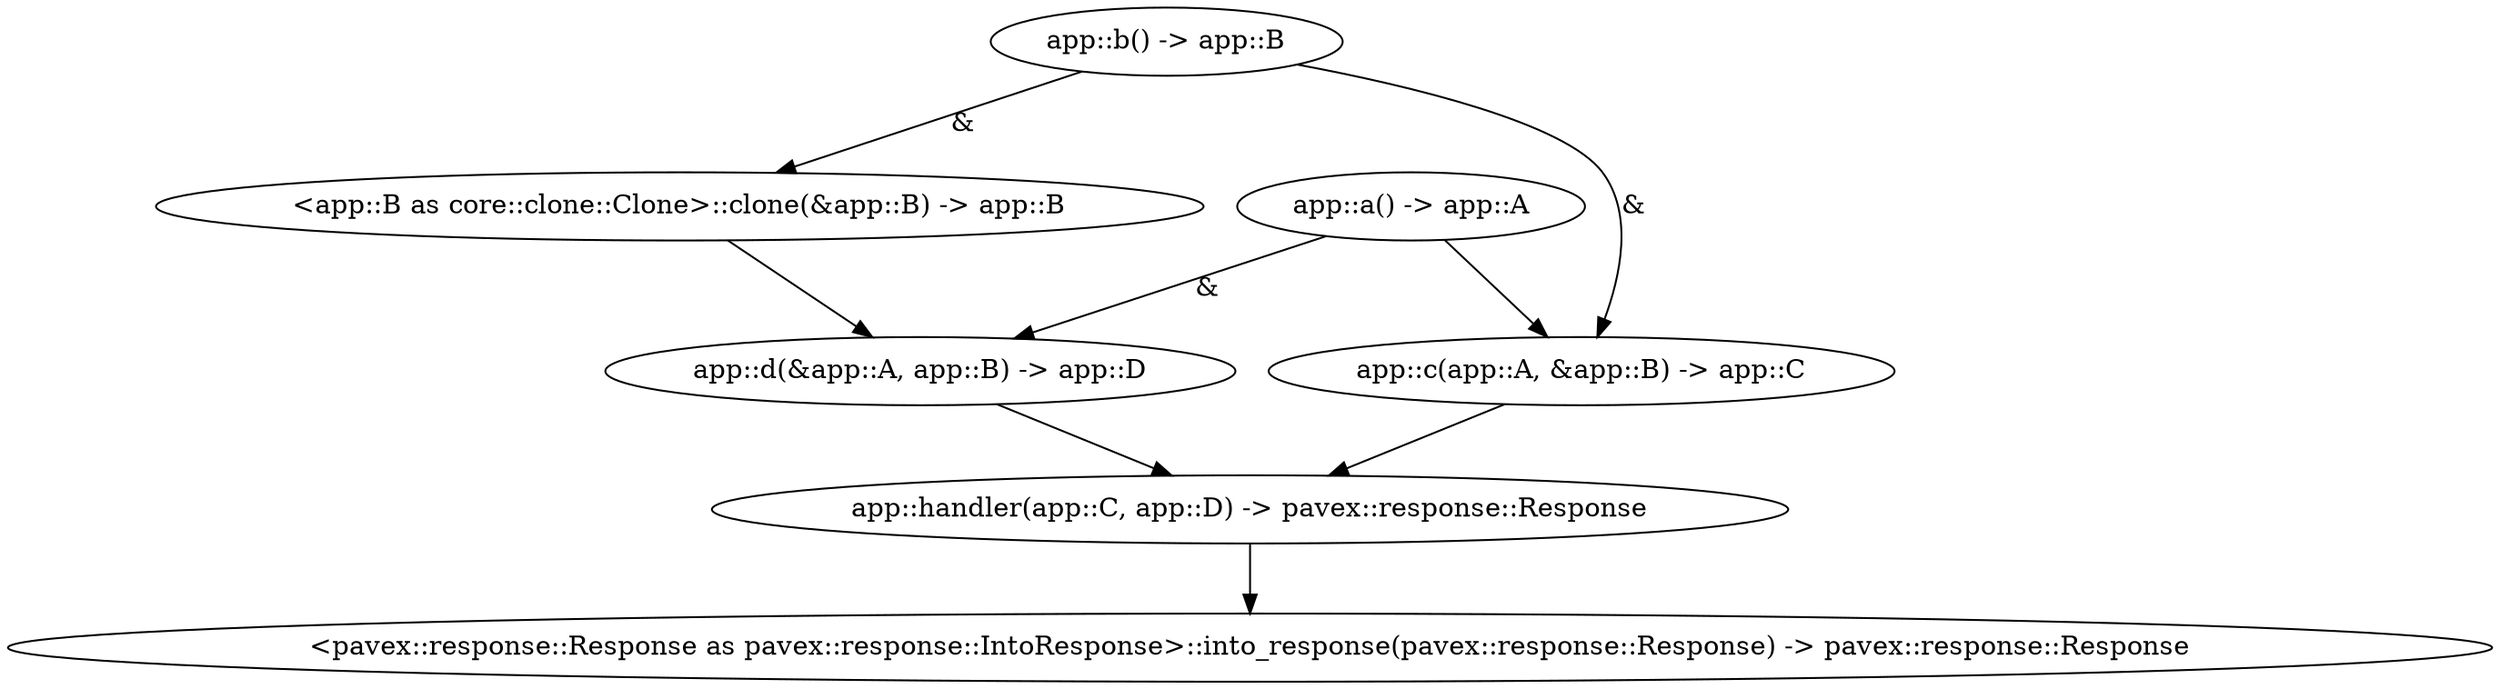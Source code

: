 digraph "GET /home - 0" {
    0 [ label = "app::handler(app::C, app::D) -> pavex::response::Response"]
    1 [ label = "app::d(&app::A, app::B) -> app::D"]
    2 [ label = "app::b() -> app::B"]
    3 [ label = "app::a() -> app::A"]
    4 [ label = "app::c(app::A, &app::B) -> app::C"]
    5 [ label = "<pavex::response::Response as pavex::response::IntoResponse>::into_response(pavex::response::Response) -> pavex::response::Response"]
    6 [ label = "<app::B as core::clone::Clone>::clone(&app::B) -> app::B"]
    1 -> 0 [ ]
    3 -> 1 [ label = "&"]
    4 -> 0 [ ]
    2 -> 4 [ label = "&"]
    3 -> 4 [ ]
    0 -> 5 [ ]
    2 -> 6 [ label = "&"]
    6 -> 1 [ ]
}

digraph "* /home - 0" {
    0 [ label = "pavex::router::default_fallback(&pavex::request::route::AllowedMethods) -> pavex::response::Response"]
    2 [ label = "<pavex::response::Response as pavex::response::IntoResponse>::into_response(pavex::response::Response) -> pavex::response::Response"]
    3 [ label = "&pavex::request::route::AllowedMethods"]
    0 -> 2 [ ]
    3 -> 0 [ ]
}

digraph app_state {
    0 [ label = "crate::ApplicationState() -> crate::ApplicationState"]
}